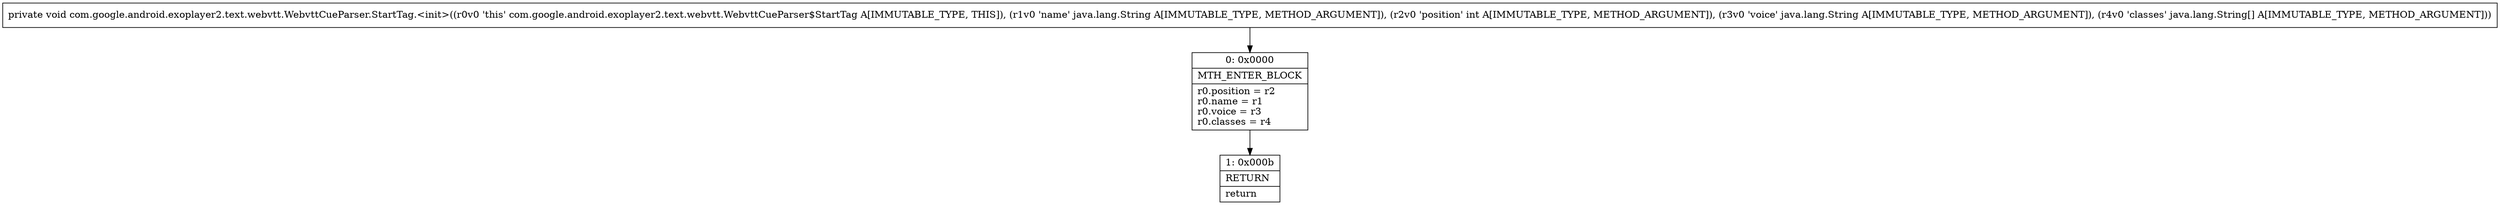 digraph "CFG forcom.google.android.exoplayer2.text.webvtt.WebvttCueParser.StartTag.\<init\>(Ljava\/lang\/String;ILjava\/lang\/String;[Ljava\/lang\/String;)V" {
Node_0 [shape=record,label="{0\:\ 0x0000|MTH_ENTER_BLOCK\l|r0.position = r2\lr0.name = r1\lr0.voice = r3\lr0.classes = r4\l}"];
Node_1 [shape=record,label="{1\:\ 0x000b|RETURN\l|return\l}"];
MethodNode[shape=record,label="{private void com.google.android.exoplayer2.text.webvtt.WebvttCueParser.StartTag.\<init\>((r0v0 'this' com.google.android.exoplayer2.text.webvtt.WebvttCueParser$StartTag A[IMMUTABLE_TYPE, THIS]), (r1v0 'name' java.lang.String A[IMMUTABLE_TYPE, METHOD_ARGUMENT]), (r2v0 'position' int A[IMMUTABLE_TYPE, METHOD_ARGUMENT]), (r3v0 'voice' java.lang.String A[IMMUTABLE_TYPE, METHOD_ARGUMENT]), (r4v0 'classes' java.lang.String[] A[IMMUTABLE_TYPE, METHOD_ARGUMENT])) }"];
MethodNode -> Node_0;
Node_0 -> Node_1;
}

